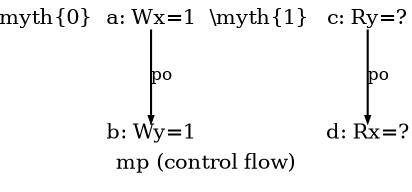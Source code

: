 digraph G {

splines=spline;

/* legend */
fontsize=10;
label="mp (control flow)";


/* the unlocked events */
proc0_label_node [shape=none, fontsize=10, label="\\myth{0}", pos="1.000000,0.588000!", fixedsize=true, width=0.455000, height=0.091875]
eiid0 [label="a: Wx=1", shape="none", fontsize=10, pos="1.000000,0.367500!", fixedsize="true", height="0.138889", width="0.486111"];
eiid1 [label="b: Wy=1", shape="none", fontsize=10, pos="1.000000,0.000000!", fixedsize="true", height="0.138889", width="0.486111"];
proc1_label_node [shape=none, fontsize=10, label="\\myth{1}", pos="1.700000,0.588000!", fixedsize=true, width=0.455000, height=0.091875]
eiid2 [label="c: Ry=?", shape="none", fontsize=10, pos="1.700000,0.367500!", fixedsize="true", height="0.138889", width="0.486111"];
eiid3 [label="d: Rx=?", shape="none", fontsize=10, pos="1.700000,0.000000!", fixedsize="true", height="0.138889", width="0.486111"];

/* the intra_causality_data edges */


/* the intra_causality_control edges */

/* the poi edges */
eiid0 -> eiid1 [label="po", fontsize=8, arrowsize="0.300000"];
eiid2 -> eiid3 [label="po", fontsize=8, arrowsize="0.300000"];
/* the rfmap edges */
/*eiid1 -> eiid2 [label="rf", color="red", fontcolor="red", fontsize=8, arrowsize="0.300000"];*/


/* The viewed-before edges */
/*eiid3 -> eiid0 [label="fr", color="#ffa040", fontcolor="#ffa040", fontsize=8, arrowsize="0.300000"];*/
}
